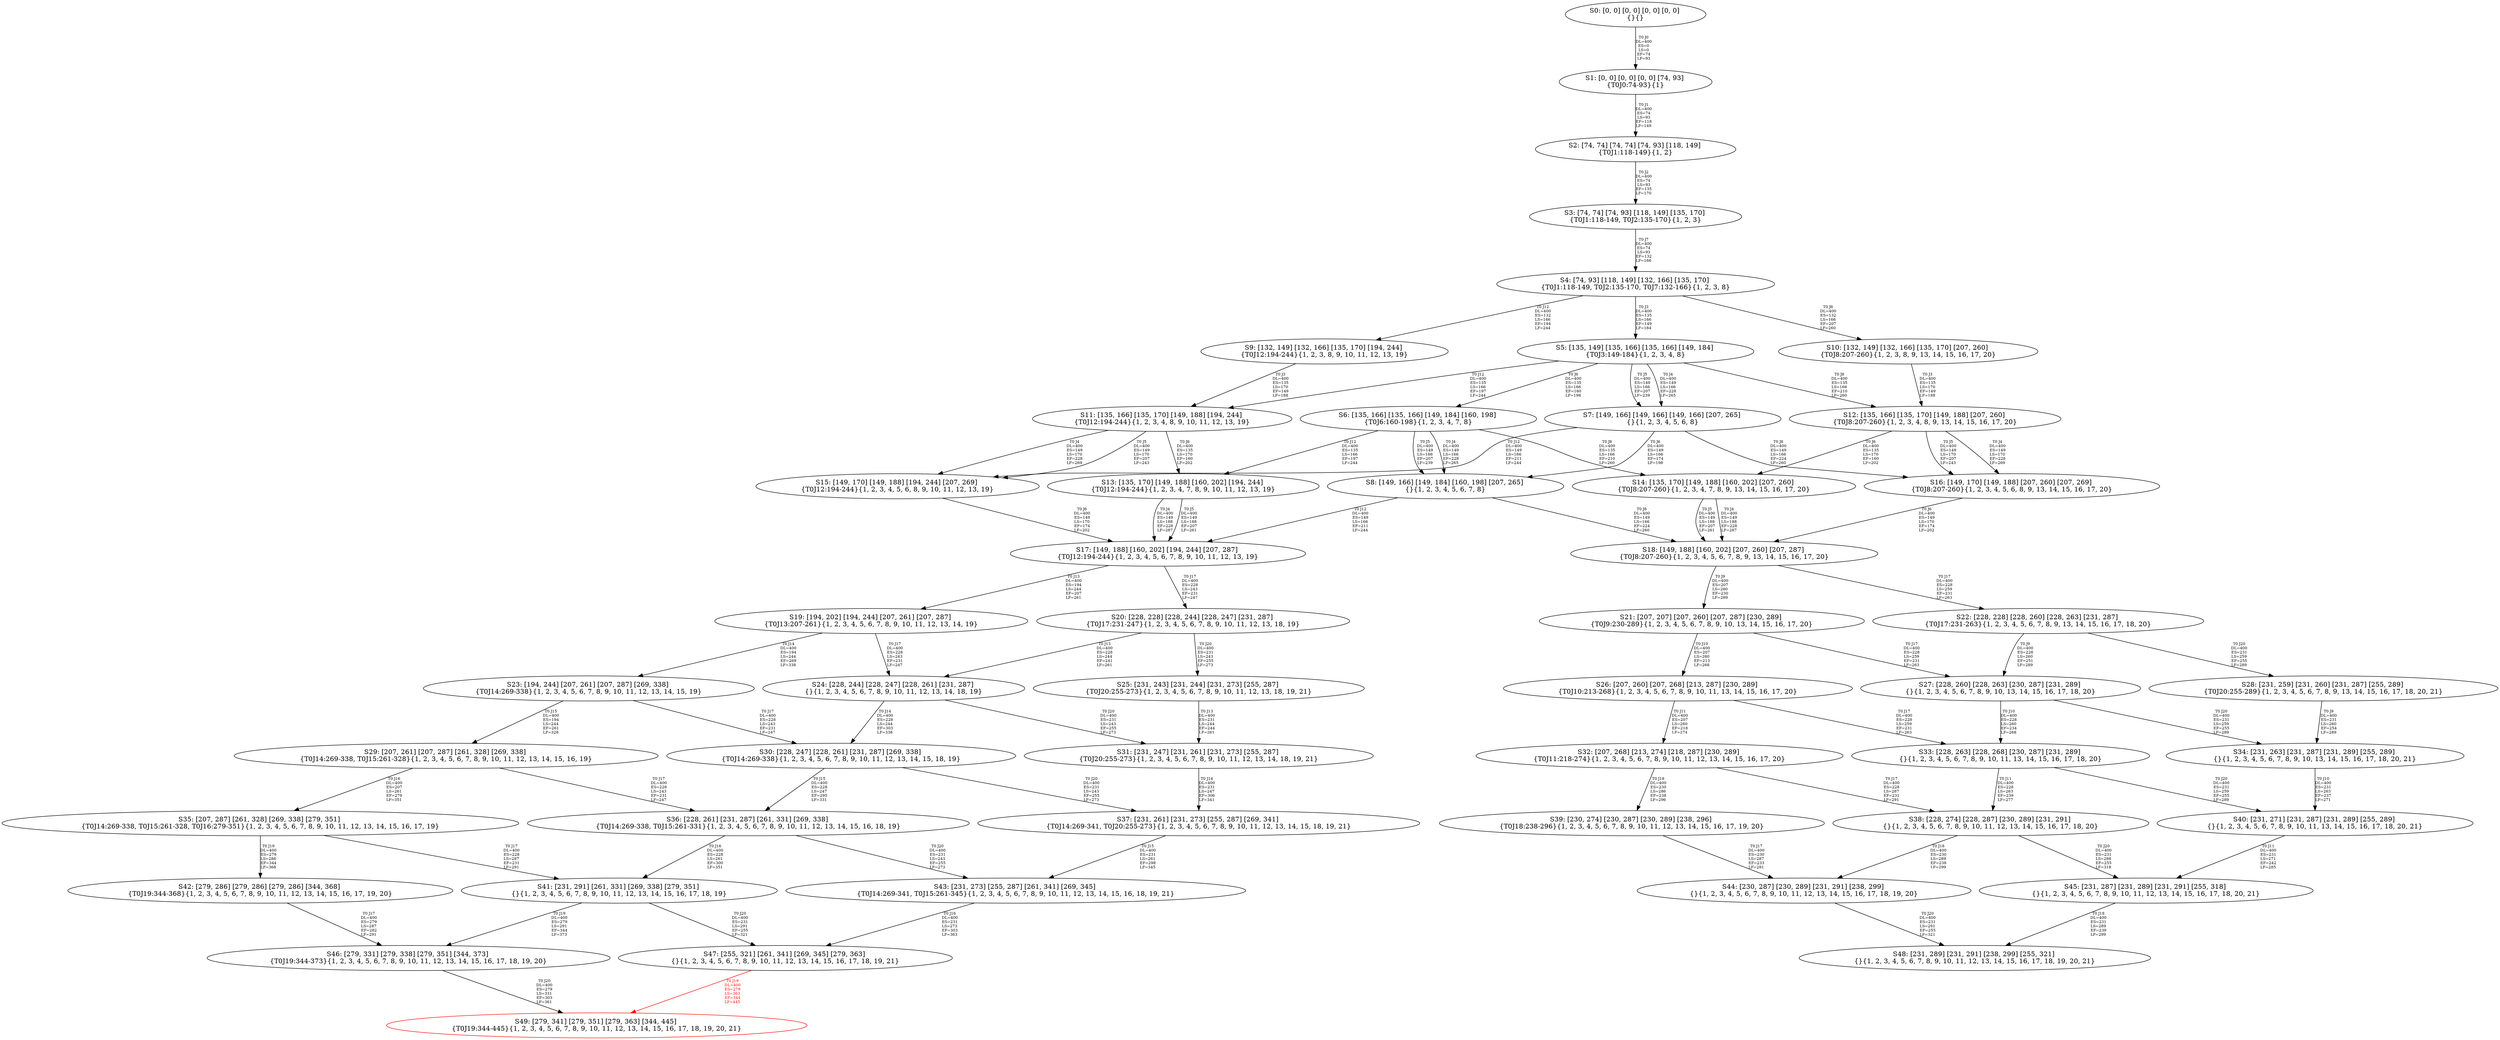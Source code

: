 digraph {
	S0[label="S0: [0, 0] [0, 0] [0, 0] [0, 0] \n{}{}"];
	S1[label="S1: [0, 0] [0, 0] [0, 0] [74, 93] \n{T0J0:74-93}{1}"];
	S2[label="S2: [74, 74] [74, 74] [74, 93] [118, 149] \n{T0J1:118-149}{1, 2}"];
	S3[label="S3: [74, 74] [74, 93] [118, 149] [135, 170] \n{T0J1:118-149, T0J2:135-170}{1, 2, 3}"];
	S4[label="S4: [74, 93] [118, 149] [132, 166] [135, 170] \n{T0J1:118-149, T0J2:135-170, T0J7:132-166}{1, 2, 3, 8}"];
	S5[label="S5: [135, 149] [135, 166] [135, 166] [149, 184] \n{T0J3:149-184}{1, 2, 3, 4, 8}"];
	S6[label="S6: [135, 166] [135, 166] [149, 184] [160, 198] \n{T0J6:160-198}{1, 2, 3, 4, 7, 8}"];
	S7[label="S7: [149, 166] [149, 166] [149, 166] [207, 265] \n{}{1, 2, 3, 4, 5, 6, 8}"];
	S8[label="S8: [149, 166] [149, 184] [160, 198] [207, 265] \n{}{1, 2, 3, 4, 5, 6, 7, 8}"];
	S9[label="S9: [132, 149] [132, 166] [135, 170] [194, 244] \n{T0J12:194-244}{1, 2, 3, 8, 9, 10, 11, 12, 13, 19}"];
	S10[label="S10: [132, 149] [132, 166] [135, 170] [207, 260] \n{T0J8:207-260}{1, 2, 3, 8, 9, 13, 14, 15, 16, 17, 20}"];
	S11[label="S11: [135, 166] [135, 170] [149, 188] [194, 244] \n{T0J12:194-244}{1, 2, 3, 4, 8, 9, 10, 11, 12, 13, 19}"];
	S12[label="S12: [135, 166] [135, 170] [149, 188] [207, 260] \n{T0J8:207-260}{1, 2, 3, 4, 8, 9, 13, 14, 15, 16, 17, 20}"];
	S13[label="S13: [135, 170] [149, 188] [160, 202] [194, 244] \n{T0J12:194-244}{1, 2, 3, 4, 7, 8, 9, 10, 11, 12, 13, 19}"];
	S14[label="S14: [135, 170] [149, 188] [160, 202] [207, 260] \n{T0J8:207-260}{1, 2, 3, 4, 7, 8, 9, 13, 14, 15, 16, 17, 20}"];
	S15[label="S15: [149, 170] [149, 188] [194, 244] [207, 269] \n{T0J12:194-244}{1, 2, 3, 4, 5, 6, 8, 9, 10, 11, 12, 13, 19}"];
	S16[label="S16: [149, 170] [149, 188] [207, 260] [207, 269] \n{T0J8:207-260}{1, 2, 3, 4, 5, 6, 8, 9, 13, 14, 15, 16, 17, 20}"];
	S17[label="S17: [149, 188] [160, 202] [194, 244] [207, 287] \n{T0J12:194-244}{1, 2, 3, 4, 5, 6, 7, 8, 9, 10, 11, 12, 13, 19}"];
	S18[label="S18: [149, 188] [160, 202] [207, 260] [207, 287] \n{T0J8:207-260}{1, 2, 3, 4, 5, 6, 7, 8, 9, 13, 14, 15, 16, 17, 20}"];
	S19[label="S19: [194, 202] [194, 244] [207, 261] [207, 287] \n{T0J13:207-261}{1, 2, 3, 4, 5, 6, 7, 8, 9, 10, 11, 12, 13, 14, 19}"];
	S20[label="S20: [228, 228] [228, 244] [228, 247] [231, 287] \n{T0J17:231-247}{1, 2, 3, 4, 5, 6, 7, 8, 9, 10, 11, 12, 13, 18, 19}"];
	S21[label="S21: [207, 207] [207, 260] [207, 287] [230, 289] \n{T0J9:230-289}{1, 2, 3, 4, 5, 6, 7, 8, 9, 10, 13, 14, 15, 16, 17, 20}"];
	S22[label="S22: [228, 228] [228, 260] [228, 263] [231, 287] \n{T0J17:231-263}{1, 2, 3, 4, 5, 6, 7, 8, 9, 13, 14, 15, 16, 17, 18, 20}"];
	S23[label="S23: [194, 244] [207, 261] [207, 287] [269, 338] \n{T0J14:269-338}{1, 2, 3, 4, 5, 6, 7, 8, 9, 10, 11, 12, 13, 14, 15, 19}"];
	S24[label="S24: [228, 244] [228, 247] [228, 261] [231, 287] \n{}{1, 2, 3, 4, 5, 6, 7, 8, 9, 10, 11, 12, 13, 14, 18, 19}"];
	S25[label="S25: [231, 243] [231, 244] [231, 273] [255, 287] \n{T0J20:255-273}{1, 2, 3, 4, 5, 6, 7, 8, 9, 10, 11, 12, 13, 18, 19, 21}"];
	S26[label="S26: [207, 260] [207, 268] [213, 287] [230, 289] \n{T0J10:213-268}{1, 2, 3, 4, 5, 6, 7, 8, 9, 10, 11, 13, 14, 15, 16, 17, 20}"];
	S27[label="S27: [228, 260] [228, 263] [230, 287] [231, 289] \n{}{1, 2, 3, 4, 5, 6, 7, 8, 9, 10, 13, 14, 15, 16, 17, 18, 20}"];
	S28[label="S28: [231, 259] [231, 260] [231, 287] [255, 289] \n{T0J20:255-289}{1, 2, 3, 4, 5, 6, 7, 8, 9, 13, 14, 15, 16, 17, 18, 20, 21}"];
	S29[label="S29: [207, 261] [207, 287] [261, 328] [269, 338] \n{T0J14:269-338, T0J15:261-328}{1, 2, 3, 4, 5, 6, 7, 8, 9, 10, 11, 12, 13, 14, 15, 16, 19}"];
	S30[label="S30: [228, 247] [228, 261] [231, 287] [269, 338] \n{T0J14:269-338}{1, 2, 3, 4, 5, 6, 7, 8, 9, 10, 11, 12, 13, 14, 15, 18, 19}"];
	S31[label="S31: [231, 247] [231, 261] [231, 273] [255, 287] \n{T0J20:255-273}{1, 2, 3, 4, 5, 6, 7, 8, 9, 10, 11, 12, 13, 14, 18, 19, 21}"];
	S32[label="S32: [207, 268] [213, 274] [218, 287] [230, 289] \n{T0J11:218-274}{1, 2, 3, 4, 5, 6, 7, 8, 9, 10, 11, 12, 13, 14, 15, 16, 17, 20}"];
	S33[label="S33: [228, 263] [228, 268] [230, 287] [231, 289] \n{}{1, 2, 3, 4, 5, 6, 7, 8, 9, 10, 11, 13, 14, 15, 16, 17, 18, 20}"];
	S34[label="S34: [231, 263] [231, 287] [231, 289] [255, 289] \n{}{1, 2, 3, 4, 5, 6, 7, 8, 9, 10, 13, 14, 15, 16, 17, 18, 20, 21}"];
	S35[label="S35: [207, 287] [261, 328] [269, 338] [279, 351] \n{T0J14:269-338, T0J15:261-328, T0J16:279-351}{1, 2, 3, 4, 5, 6, 7, 8, 9, 10, 11, 12, 13, 14, 15, 16, 17, 19}"];
	S36[label="S36: [228, 261] [231, 287] [261, 331] [269, 338] \n{T0J14:269-338, T0J15:261-331}{1, 2, 3, 4, 5, 6, 7, 8, 9, 10, 11, 12, 13, 14, 15, 16, 18, 19}"];
	S37[label="S37: [231, 261] [231, 273] [255, 287] [269, 341] \n{T0J14:269-341, T0J20:255-273}{1, 2, 3, 4, 5, 6, 7, 8, 9, 10, 11, 12, 13, 14, 15, 18, 19, 21}"];
	S38[label="S38: [228, 274] [228, 287] [230, 289] [231, 291] \n{}{1, 2, 3, 4, 5, 6, 7, 8, 9, 10, 11, 12, 13, 14, 15, 16, 17, 18, 20}"];
	S39[label="S39: [230, 274] [230, 287] [230, 289] [238, 296] \n{T0J18:238-296}{1, 2, 3, 4, 5, 6, 7, 8, 9, 10, 11, 12, 13, 14, 15, 16, 17, 19, 20}"];
	S40[label="S40: [231, 271] [231, 287] [231, 289] [255, 289] \n{}{1, 2, 3, 4, 5, 6, 7, 8, 9, 10, 11, 13, 14, 15, 16, 17, 18, 20, 21}"];
	S41[label="S41: [231, 291] [261, 331] [269, 338] [279, 351] \n{}{1, 2, 3, 4, 5, 6, 7, 8, 9, 10, 11, 12, 13, 14, 15, 16, 17, 18, 19}"];
	S42[label="S42: [279, 286] [279, 286] [279, 286] [344, 368] \n{T0J19:344-368}{1, 2, 3, 4, 5, 6, 7, 8, 9, 10, 11, 12, 13, 14, 15, 16, 17, 19, 20}"];
	S43[label="S43: [231, 273] [255, 287] [261, 341] [269, 345] \n{T0J14:269-341, T0J15:261-345}{1, 2, 3, 4, 5, 6, 7, 8, 9, 10, 11, 12, 13, 14, 15, 16, 18, 19, 21}"];
	S44[label="S44: [230, 287] [230, 289] [231, 291] [238, 299] \n{}{1, 2, 3, 4, 5, 6, 7, 8, 9, 10, 11, 12, 13, 14, 15, 16, 17, 18, 19, 20}"];
	S45[label="S45: [231, 287] [231, 289] [231, 291] [255, 318] \n{}{1, 2, 3, 4, 5, 6, 7, 8, 9, 10, 11, 12, 13, 14, 15, 16, 17, 18, 20, 21}"];
	S46[label="S46: [279, 331] [279, 338] [279, 351] [344, 373] \n{T0J19:344-373}{1, 2, 3, 4, 5, 6, 7, 8, 9, 10, 11, 12, 13, 14, 15, 16, 17, 18, 19, 20}"];
	S47[label="S47: [255, 321] [261, 341] [269, 345] [279, 363] \n{}{1, 2, 3, 4, 5, 6, 7, 8, 9, 10, 11, 12, 13, 14, 15, 16, 17, 18, 19, 21}"];
	S48[label="S48: [231, 289] [231, 291] [238, 299] [255, 321] \n{}{1, 2, 3, 4, 5, 6, 7, 8, 9, 10, 11, 12, 13, 14, 15, 16, 17, 18, 19, 20, 21}"];
	S49[label="S49: [279, 341] [279, 351] [279, 363] [344, 445] \n{T0J19:344-445}{1, 2, 3, 4, 5, 6, 7, 8, 9, 10, 11, 12, 13, 14, 15, 16, 17, 18, 19, 20, 21}"];
	S0 -> S1[label="T0 J0\nDL=400\nES=0\nLS=0\nEF=74\nLF=93",fontsize=8];
	S1 -> S2[label="T0 J1\nDL=400\nES=74\nLS=93\nEF=118\nLF=149",fontsize=8];
	S2 -> S3[label="T0 J2\nDL=400\nES=74\nLS=93\nEF=135\nLF=170",fontsize=8];
	S3 -> S4[label="T0 J7\nDL=400\nES=74\nLS=93\nEF=132\nLF=166",fontsize=8];
	S4 -> S5[label="T0 J3\nDL=400\nES=135\nLS=166\nEF=149\nLF=184",fontsize=8];
	S4 -> S10[label="T0 J8\nDL=400\nES=132\nLS=166\nEF=207\nLF=260",fontsize=8];
	S4 -> S9[label="T0 J12\nDL=400\nES=132\nLS=166\nEF=194\nLF=244",fontsize=8];
	S5 -> S7[label="T0 J4\nDL=400\nES=149\nLS=166\nEF=228\nLF=265",fontsize=8];
	S5 -> S7[label="T0 J5\nDL=400\nES=149\nLS=166\nEF=207\nLF=239",fontsize=8];
	S5 -> S6[label="T0 J6\nDL=400\nES=135\nLS=166\nEF=160\nLF=198",fontsize=8];
	S5 -> S12[label="T0 J8\nDL=400\nES=135\nLS=166\nEF=210\nLF=260",fontsize=8];
	S5 -> S11[label="T0 J12\nDL=400\nES=135\nLS=166\nEF=197\nLF=244",fontsize=8];
	S6 -> S8[label="T0 J4\nDL=400\nES=149\nLS=166\nEF=228\nLF=265",fontsize=8];
	S6 -> S8[label="T0 J5\nDL=400\nES=149\nLS=166\nEF=207\nLF=239",fontsize=8];
	S6 -> S14[label="T0 J8\nDL=400\nES=135\nLS=166\nEF=210\nLF=260",fontsize=8];
	S6 -> S13[label="T0 J12\nDL=400\nES=135\nLS=166\nEF=197\nLF=244",fontsize=8];
	S7 -> S8[label="T0 J6\nDL=400\nES=149\nLS=166\nEF=174\nLF=198",fontsize=8];
	S7 -> S16[label="T0 J8\nDL=400\nES=149\nLS=166\nEF=224\nLF=260",fontsize=8];
	S7 -> S15[label="T0 J12\nDL=400\nES=149\nLS=166\nEF=211\nLF=244",fontsize=8];
	S8 -> S18[label="T0 J8\nDL=400\nES=149\nLS=166\nEF=224\nLF=260",fontsize=8];
	S8 -> S17[label="T0 J12\nDL=400\nES=149\nLS=166\nEF=211\nLF=244",fontsize=8];
	S9 -> S11[label="T0 J3\nDL=400\nES=135\nLS=170\nEF=149\nLF=188",fontsize=8];
	S10 -> S12[label="T0 J3\nDL=400\nES=135\nLS=170\nEF=149\nLF=188",fontsize=8];
	S11 -> S15[label="T0 J4\nDL=400\nES=149\nLS=170\nEF=228\nLF=269",fontsize=8];
	S11 -> S15[label="T0 J5\nDL=400\nES=149\nLS=170\nEF=207\nLF=243",fontsize=8];
	S11 -> S13[label="T0 J6\nDL=400\nES=135\nLS=170\nEF=160\nLF=202",fontsize=8];
	S12 -> S16[label="T0 J4\nDL=400\nES=149\nLS=170\nEF=228\nLF=269",fontsize=8];
	S12 -> S16[label="T0 J5\nDL=400\nES=149\nLS=170\nEF=207\nLF=243",fontsize=8];
	S12 -> S14[label="T0 J6\nDL=400\nES=135\nLS=170\nEF=160\nLF=202",fontsize=8];
	S13 -> S17[label="T0 J4\nDL=400\nES=149\nLS=188\nEF=228\nLF=287",fontsize=8];
	S13 -> S17[label="T0 J5\nDL=400\nES=149\nLS=188\nEF=207\nLF=261",fontsize=8];
	S14 -> S18[label="T0 J4\nDL=400\nES=149\nLS=188\nEF=228\nLF=287",fontsize=8];
	S14 -> S18[label="T0 J5\nDL=400\nES=149\nLS=188\nEF=207\nLF=261",fontsize=8];
	S15 -> S17[label="T0 J6\nDL=400\nES=149\nLS=170\nEF=174\nLF=202",fontsize=8];
	S16 -> S18[label="T0 J6\nDL=400\nES=149\nLS=170\nEF=174\nLF=202",fontsize=8];
	S17 -> S19[label="T0 J13\nDL=400\nES=194\nLS=244\nEF=207\nLF=261",fontsize=8];
	S17 -> S20[label="T0 J17\nDL=400\nES=228\nLS=243\nEF=231\nLF=247",fontsize=8];
	S18 -> S21[label="T0 J9\nDL=400\nES=207\nLS=260\nEF=230\nLF=289",fontsize=8];
	S18 -> S22[label="T0 J17\nDL=400\nES=228\nLS=259\nEF=231\nLF=263",fontsize=8];
	S19 -> S23[label="T0 J14\nDL=400\nES=194\nLS=244\nEF=269\nLF=338",fontsize=8];
	S19 -> S24[label="T0 J17\nDL=400\nES=228\nLS=243\nEF=231\nLF=247",fontsize=8];
	S20 -> S24[label="T0 J13\nDL=400\nES=228\nLS=244\nEF=241\nLF=261",fontsize=8];
	S20 -> S25[label="T0 J20\nDL=400\nES=231\nLS=243\nEF=255\nLF=273",fontsize=8];
	S21 -> S26[label="T0 J10\nDL=400\nES=207\nLS=260\nEF=213\nLF=268",fontsize=8];
	S21 -> S27[label="T0 J17\nDL=400\nES=228\nLS=259\nEF=231\nLF=263",fontsize=8];
	S22 -> S27[label="T0 J9\nDL=400\nES=228\nLS=260\nEF=251\nLF=289",fontsize=8];
	S22 -> S28[label="T0 J20\nDL=400\nES=231\nLS=259\nEF=255\nLF=289",fontsize=8];
	S23 -> S29[label="T0 J15\nDL=400\nES=194\nLS=244\nEF=261\nLF=328",fontsize=8];
	S23 -> S30[label="T0 J17\nDL=400\nES=228\nLS=243\nEF=231\nLF=247",fontsize=8];
	S24 -> S30[label="T0 J14\nDL=400\nES=228\nLS=244\nEF=303\nLF=338",fontsize=8];
	S24 -> S31[label="T0 J20\nDL=400\nES=231\nLS=243\nEF=255\nLF=273",fontsize=8];
	S25 -> S31[label="T0 J13\nDL=400\nES=231\nLS=244\nEF=244\nLF=261",fontsize=8];
	S26 -> S32[label="T0 J11\nDL=400\nES=207\nLS=260\nEF=218\nLF=274",fontsize=8];
	S26 -> S33[label="T0 J17\nDL=400\nES=228\nLS=259\nEF=231\nLF=263",fontsize=8];
	S27 -> S33[label="T0 J10\nDL=400\nES=228\nLS=260\nEF=234\nLF=268",fontsize=8];
	S27 -> S34[label="T0 J20\nDL=400\nES=231\nLS=259\nEF=255\nLF=289",fontsize=8];
	S28 -> S34[label="T0 J9\nDL=400\nES=231\nLS=260\nEF=254\nLF=289",fontsize=8];
	S29 -> S35[label="T0 J16\nDL=400\nES=207\nLS=261\nEF=279\nLF=351",fontsize=8];
	S29 -> S36[label="T0 J17\nDL=400\nES=228\nLS=243\nEF=231\nLF=247",fontsize=8];
	S30 -> S36[label="T0 J15\nDL=400\nES=228\nLS=247\nEF=295\nLF=331",fontsize=8];
	S30 -> S37[label="T0 J20\nDL=400\nES=231\nLS=243\nEF=255\nLF=273",fontsize=8];
	S31 -> S37[label="T0 J14\nDL=400\nES=231\nLS=247\nEF=306\nLF=341",fontsize=8];
	S32 -> S38[label="T0 J17\nDL=400\nES=228\nLS=287\nEF=231\nLF=291",fontsize=8];
	S32 -> S39[label="T0 J18\nDL=400\nES=230\nLS=286\nEF=238\nLF=296",fontsize=8];
	S33 -> S38[label="T0 J11\nDL=400\nES=228\nLS=263\nEF=239\nLF=277",fontsize=8];
	S33 -> S40[label="T0 J20\nDL=400\nES=231\nLS=259\nEF=255\nLF=289",fontsize=8];
	S34 -> S40[label="T0 J10\nDL=400\nES=231\nLS=263\nEF=237\nLF=271",fontsize=8];
	S35 -> S41[label="T0 J17\nDL=400\nES=228\nLS=287\nEF=231\nLF=291",fontsize=8];
	S35 -> S42[label="T0 J19\nDL=400\nES=279\nLS=286\nEF=344\nLF=368",fontsize=8];
	S36 -> S41[label="T0 J16\nDL=400\nES=228\nLS=261\nEF=300\nLF=351",fontsize=8];
	S36 -> S43[label="T0 J20\nDL=400\nES=231\nLS=243\nEF=255\nLF=273",fontsize=8];
	S37 -> S43[label="T0 J15\nDL=400\nES=231\nLS=261\nEF=298\nLF=345",fontsize=8];
	S38 -> S44[label="T0 J18\nDL=400\nES=230\nLS=289\nEF=238\nLF=299",fontsize=8];
	S38 -> S45[label="T0 J20\nDL=400\nES=231\nLS=288\nEF=255\nLF=318",fontsize=8];
	S39 -> S44[label="T0 J17\nDL=400\nES=230\nLS=287\nEF=233\nLF=291",fontsize=8];
	S40 -> S45[label="T0 J11\nDL=400\nES=231\nLS=271\nEF=242\nLF=285",fontsize=8];
	S41 -> S46[label="T0 J19\nDL=400\nES=279\nLS=291\nEF=344\nLF=373",fontsize=8];
	S41 -> S47[label="T0 J20\nDL=400\nES=231\nLS=291\nEF=255\nLF=321",fontsize=8];
	S42 -> S46[label="T0 J17\nDL=400\nES=279\nLS=287\nEF=282\nLF=291",fontsize=8];
	S43 -> S47[label="T0 J16\nDL=400\nES=231\nLS=273\nEF=303\nLF=363",fontsize=8];
	S44 -> S48[label="T0 J20\nDL=400\nES=231\nLS=291\nEF=255\nLF=321",fontsize=8];
	S45 -> S48[label="T0 J18\nDL=400\nES=231\nLS=289\nEF=239\nLF=299",fontsize=8];
	S46 -> S49[label="T0 J20\nDL=400\nES=279\nLS=331\nEF=303\nLF=361",fontsize=8];
	S47 -> S49[label="T0 J19\nDL=400\nES=279\nLS=363\nEF=344\nLF=445",color=Red,fontcolor=Red,fontsize=8];
S49[color=Red];
}
